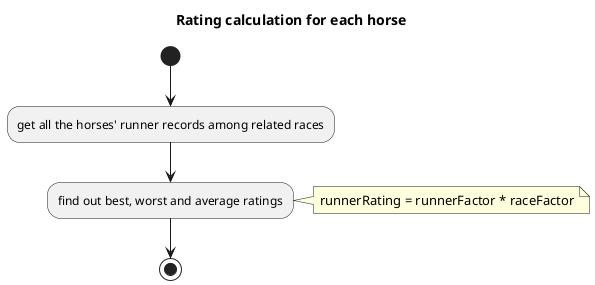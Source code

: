 @startuml
title Rating calculation for each horse
(*) --> "get all the horses' runner records among related races"

"get all the horses' runner records among related races" --> "find out best, worst and average ratings"
note right
runnerRating = runnerFactor * raceFactor
end note
"find out best, worst and average ratings" --> (*)
@enduml